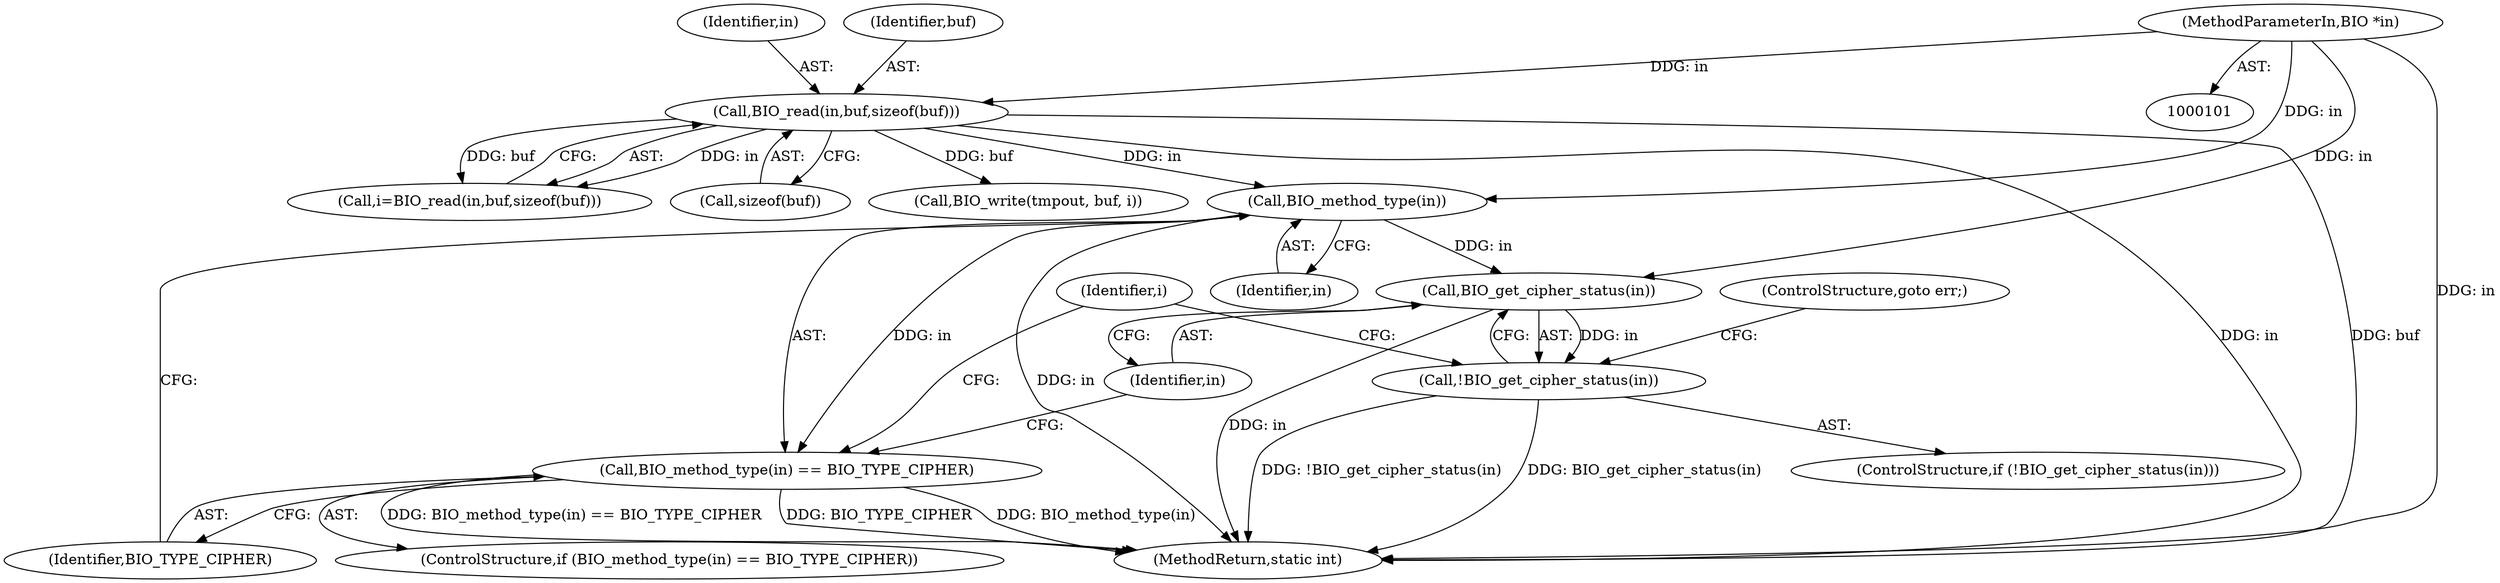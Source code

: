 digraph "0_openssl_cd30f03ac5bf2962f44bd02ae8d88245dff2f12c_0@pointer" {
"1000165" [label="(Call,BIO_method_type(in))"];
"1000153" [label="(Call,BIO_read(in,buf,sizeof(buf)))"];
"1000103" [label="(MethodParameterIn,BIO *in)"];
"1000164" [label="(Call,BIO_method_type(in) == BIO_TYPE_CIPHER)"];
"1000171" [label="(Call,BIO_get_cipher_status(in))"];
"1000170" [label="(Call,!BIO_get_cipher_status(in))"];
"1000173" [label="(ControlStructure,goto err;)"];
"1000176" [label="(Identifier,i)"];
"1000154" [label="(Identifier,in)"];
"1000172" [label="(Identifier,in)"];
"1000171" [label="(Call,BIO_get_cipher_status(in))"];
"1000184" [label="(Call,BIO_write(tmpout, buf, i))"];
"1000151" [label="(Call,i=BIO_read(in,buf,sizeof(buf)))"];
"1000166" [label="(Identifier,in)"];
"1000164" [label="(Call,BIO_method_type(in) == BIO_TYPE_CIPHER)"];
"1000219" [label="(MethodReturn,static int)"];
"1000153" [label="(Call,BIO_read(in,buf,sizeof(buf)))"];
"1000103" [label="(MethodParameterIn,BIO *in)"];
"1000156" [label="(Call,sizeof(buf))"];
"1000169" [label="(ControlStructure,if (!BIO_get_cipher_status(in)))"];
"1000163" [label="(ControlStructure,if (BIO_method_type(in) == BIO_TYPE_CIPHER))"];
"1000155" [label="(Identifier,buf)"];
"1000165" [label="(Call,BIO_method_type(in))"];
"1000167" [label="(Identifier,BIO_TYPE_CIPHER)"];
"1000170" [label="(Call,!BIO_get_cipher_status(in))"];
"1000165" -> "1000164"  [label="AST: "];
"1000165" -> "1000166"  [label="CFG: "];
"1000166" -> "1000165"  [label="AST: "];
"1000167" -> "1000165"  [label="CFG: "];
"1000165" -> "1000219"  [label="DDG: in"];
"1000165" -> "1000164"  [label="DDG: in"];
"1000153" -> "1000165"  [label="DDG: in"];
"1000103" -> "1000165"  [label="DDG: in"];
"1000165" -> "1000171"  [label="DDG: in"];
"1000153" -> "1000151"  [label="AST: "];
"1000153" -> "1000156"  [label="CFG: "];
"1000154" -> "1000153"  [label="AST: "];
"1000155" -> "1000153"  [label="AST: "];
"1000156" -> "1000153"  [label="AST: "];
"1000151" -> "1000153"  [label="CFG: "];
"1000153" -> "1000219"  [label="DDG: buf"];
"1000153" -> "1000219"  [label="DDG: in"];
"1000153" -> "1000151"  [label="DDG: in"];
"1000153" -> "1000151"  [label="DDG: buf"];
"1000103" -> "1000153"  [label="DDG: in"];
"1000153" -> "1000184"  [label="DDG: buf"];
"1000103" -> "1000101"  [label="AST: "];
"1000103" -> "1000219"  [label="DDG: in"];
"1000103" -> "1000171"  [label="DDG: in"];
"1000164" -> "1000163"  [label="AST: "];
"1000164" -> "1000167"  [label="CFG: "];
"1000167" -> "1000164"  [label="AST: "];
"1000172" -> "1000164"  [label="CFG: "];
"1000176" -> "1000164"  [label="CFG: "];
"1000164" -> "1000219"  [label="DDG: BIO_method_type(in) == BIO_TYPE_CIPHER"];
"1000164" -> "1000219"  [label="DDG: BIO_TYPE_CIPHER"];
"1000164" -> "1000219"  [label="DDG: BIO_method_type(in)"];
"1000171" -> "1000170"  [label="AST: "];
"1000171" -> "1000172"  [label="CFG: "];
"1000172" -> "1000171"  [label="AST: "];
"1000170" -> "1000171"  [label="CFG: "];
"1000171" -> "1000219"  [label="DDG: in"];
"1000171" -> "1000170"  [label="DDG: in"];
"1000170" -> "1000169"  [label="AST: "];
"1000173" -> "1000170"  [label="CFG: "];
"1000176" -> "1000170"  [label="CFG: "];
"1000170" -> "1000219"  [label="DDG: BIO_get_cipher_status(in)"];
"1000170" -> "1000219"  [label="DDG: !BIO_get_cipher_status(in)"];
}
